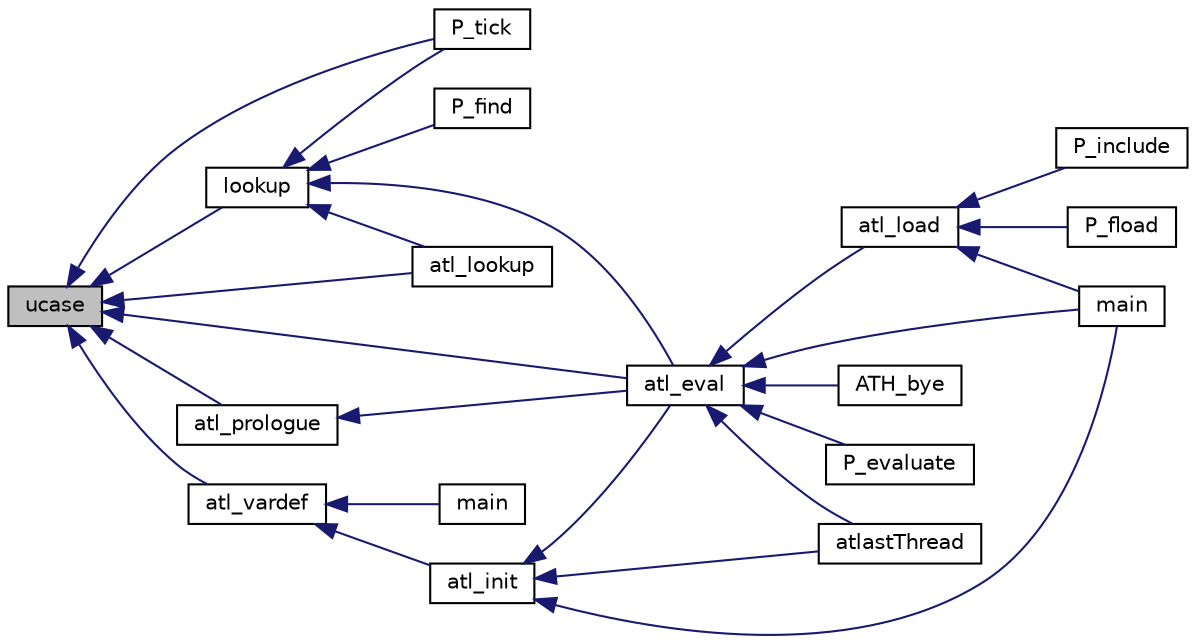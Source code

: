 digraph "ucase"
{
  edge [fontname="Helvetica",fontsize="10",labelfontname="Helvetica",labelfontsize="10"];
  node [fontname="Helvetica",fontsize="10",shape=record];
  rankdir="LR";
  Node935 [label="ucase",height=0.2,width=0.4,color="black", fillcolor="grey75", style="filled", fontcolor="black"];
  Node935 -> Node936 [dir="back",color="midnightblue",fontsize="10",style="solid",fontname="Helvetica"];
  Node936 [label="lookup",height=0.2,width=0.4,color="black", fillcolor="white", style="filled",URL="$atlast_8c.html#adf1b14af9137b7a3cd5785891c9907ee"];
  Node936 -> Node937 [dir="back",color="midnightblue",fontsize="10",style="solid",fontname="Helvetica"];
  Node937 [label="P_tick",height=0.2,width=0.4,color="black", fillcolor="white", style="filled",URL="$atlast_8c.html#a6b8e53c0c8eb6097655b77d8ba3f006c"];
  Node936 -> Node938 [dir="back",color="midnightblue",fontsize="10",style="solid",fontname="Helvetica"];
  Node938 [label="P_find",height=0.2,width=0.4,color="black", fillcolor="white", style="filled",URL="$atlast_8c.html#aca10185a9f602d6ca5a5b7647d69a00a"];
  Node936 -> Node939 [dir="back",color="midnightblue",fontsize="10",style="solid",fontname="Helvetica"];
  Node939 [label="atl_lookup",height=0.2,width=0.4,color="black", fillcolor="white", style="filled",URL="$atlast_8c.html#a79082703e23c9049afbc46baeea119d3"];
  Node936 -> Node940 [dir="back",color="midnightblue",fontsize="10",style="solid",fontname="Helvetica"];
  Node940 [label="atl_eval",height=0.2,width=0.4,color="black", fillcolor="white", style="filled",URL="$atlast_8c.html#a45d749d6527e7183b11e7c928bf763e5"];
  Node940 -> Node941 [dir="back",color="midnightblue",fontsize="10",style="solid",fontname="Helvetica"];
  Node941 [label="ATH_bye",height=0.2,width=0.4,color="black", fillcolor="white", style="filled",URL="$atlast_8c.html#afaa7526e38e354c4659bdb6d8d7649a0"];
  Node940 -> Node942 [dir="back",color="midnightblue",fontsize="10",style="solid",fontname="Helvetica"];
  Node942 [label="P_evaluate",height=0.2,width=0.4,color="black", fillcolor="white", style="filled",URL="$atlast_8c.html#a52b57ee9d51562eadf6889a0e9c3dca0"];
  Node940 -> Node943 [dir="back",color="midnightblue",fontsize="10",style="solid",fontname="Helvetica"];
  Node943 [label="atl_load",height=0.2,width=0.4,color="black", fillcolor="white", style="filled",URL="$atlast_8c.html#a0cc24398ed9212cff1741d83addaf73b"];
  Node943 -> Node944 [dir="back",color="midnightblue",fontsize="10",style="solid",fontname="Helvetica"];
  Node944 [label="P_fload",height=0.2,width=0.4,color="black", fillcolor="white", style="filled",URL="$atlast_8c.html#a8bad61f67a82bf9b494db4b8eb8ff2f0"];
  Node943 -> Node945 [dir="back",color="midnightblue",fontsize="10",style="solid",fontname="Helvetica"];
  Node945 [label="P_include",height=0.2,width=0.4,color="black", fillcolor="white", style="filled",URL="$atlast_8c.html#a595c06952c327286a3f794ba5de6cae2"];
  Node943 -> Node946 [dir="back",color="midnightblue",fontsize="10",style="solid",fontname="Helvetica"];
  Node946 [label="main",height=0.2,width=0.4,color="black", fillcolor="white", style="filled",URL="$atlmain_8c.html#a0ddf1224851353fc92bfbff6f499fa97"];
  Node940 -> Node946 [dir="back",color="midnightblue",fontsize="10",style="solid",fontname="Helvetica"];
  Node940 -> Node947 [dir="back",color="midnightblue",fontsize="10",style="solid",fontname="Helvetica"];
  Node947 [label="atlastThread",height=0.2,width=0.4,color="black", fillcolor="white", style="filled",URL="$task_8c.html#ab6e83cab638644085d64608e8acddf55"];
  Node935 -> Node937 [dir="back",color="midnightblue",fontsize="10",style="solid",fontname="Helvetica"];
  Node935 -> Node939 [dir="back",color="midnightblue",fontsize="10",style="solid",fontname="Helvetica"];
  Node935 -> Node948 [dir="back",color="midnightblue",fontsize="10",style="solid",fontname="Helvetica"];
  Node948 [label="atl_vardef",height=0.2,width=0.4,color="black", fillcolor="white", style="filled",URL="$atlast_8c.html#aa78faa0069035a9b5a7aac9d02210df0"];
  Node948 -> Node949 [dir="back",color="midnightblue",fontsize="10",style="solid",fontname="Helvetica"];
  Node949 [label="atl_init",height=0.2,width=0.4,color="black", fillcolor="white", style="filled",URL="$atlast_8c.html#a58f9de18b337d19aebc0e01ea7b9a897"];
  Node949 -> Node940 [dir="back",color="midnightblue",fontsize="10",style="solid",fontname="Helvetica"];
  Node949 -> Node946 [dir="back",color="midnightblue",fontsize="10",style="solid",fontname="Helvetica"];
  Node949 -> Node947 [dir="back",color="midnightblue",fontsize="10",style="solid",fontname="Helvetica"];
  Node948 -> Node950 [dir="back",color="midnightblue",fontsize="10",style="solid",fontname="Helvetica"];
  Node950 [label="main",height=0.2,width=0.4,color="black", fillcolor="white", style="filled",URL="$atlMinMain_8c.html#ae66f6b31b5ad750f1fe042a706a4e3d4"];
  Node935 -> Node951 [dir="back",color="midnightblue",fontsize="10",style="solid",fontname="Helvetica"];
  Node951 [label="atl_prologue",height=0.2,width=0.4,color="black", fillcolor="white", style="filled",URL="$atlast_8c.html#aafe7305f65a19e296a727f042fce55b3"];
  Node951 -> Node940 [dir="back",color="midnightblue",fontsize="10",style="solid",fontname="Helvetica"];
  Node935 -> Node940 [dir="back",color="midnightblue",fontsize="10",style="solid",fontname="Helvetica"];
}
